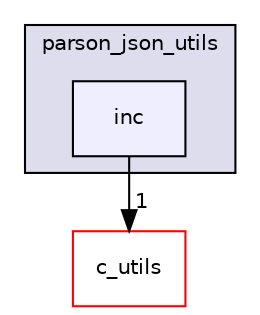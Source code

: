 digraph "src/utils/parson_json_utils/inc" {
  compound=true
  node [ fontsize="10", fontname="Helvetica"];
  edge [ labelfontsize="10", labelfontname="Helvetica"];
  subgraph clusterdir_86778c198db349788c0052a5e006a2e0 {
    graph [ bgcolor="#ddddee", pencolor="black", label="parson_json_utils" fontname="Helvetica", fontsize="10", URL="dir_86778c198db349788c0052a5e006a2e0.html"]
  dir_a780736972860ec01ea189cfb6767d9d [shape=box, label="inc", style="filled", fillcolor="#eeeeff", pencolor="black", URL="dir_a780736972860ec01ea189cfb6767d9d.html"];
  }
  dir_defa76d82d084e8131791c5f3e6d181e [shape=box label="c_utils" fillcolor="white" style="filled" color="red" URL="dir_defa76d82d084e8131791c5f3e6d181e.html"];
  dir_a780736972860ec01ea189cfb6767d9d->dir_defa76d82d084e8131791c5f3e6d181e [headlabel="1", labeldistance=1.5 headhref="dir_000209_000155.html"];
}
